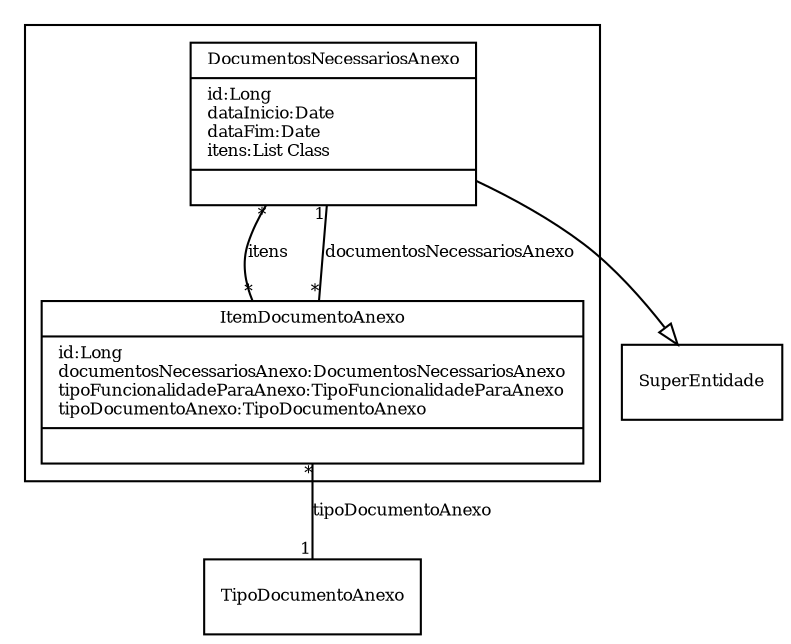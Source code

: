digraph G{
fontname = "Times-Roman"
fontsize = 8

node [
        fontname = "Times-Roman"
        fontsize = 8
        shape = "record"
]

edge [
        fontname = "Times-Roman"
        fontsize = 8
]

subgraph clusterDOCUMENTOS_NECESSARIOS_QUE_DEVEM_SER_ANEXADOS
{
DocumentosNecessariosAnexo [label = "{DocumentosNecessariosAnexo|id:Long\ldataInicio:Date\ldataFim:Date\litens:List Class\l|\l}"]
ItemDocumentoAnexo [label = "{ItemDocumentoAnexo|id:Long\ldocumentosNecessariosAnexo:DocumentosNecessariosAnexo\ltipoFuncionalidadeParaAnexo:TipoFuncionalidadeParaAnexo\ltipoDocumentoAnexo:TipoDocumentoAnexo\l|\l}"]
}
edge [arrowhead = "none" headlabel = "*" taillabel = "*"] DocumentosNecessariosAnexo -> ItemDocumentoAnexo [label = "itens"]
edge [ arrowhead = "empty" headlabel = "" taillabel = ""] DocumentosNecessariosAnexo -> SuperEntidade
edge [arrowhead = "none" headlabel = "1" taillabel = "*"] ItemDocumentoAnexo -> DocumentosNecessariosAnexo [label = "documentosNecessariosAnexo"]
edge [arrowhead = "none" headlabel = "1" taillabel = "*"] ItemDocumentoAnexo -> TipoDocumentoAnexo [label = "tipoDocumentoAnexo"]
}
